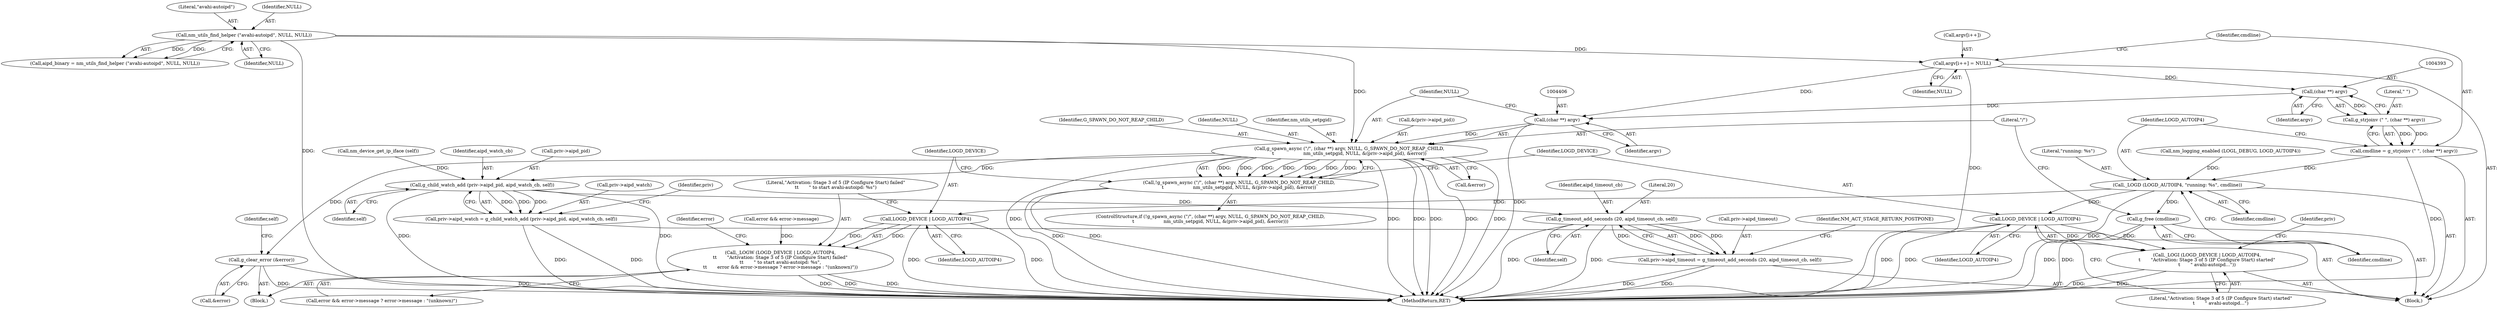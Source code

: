 digraph "0_NetworkManager_d5fc88e573fa58b93034b04d35a2454f5d28cad9@array" {
"1004382" [label="(Call,argv[i++] = NULL)"];
"1004328" [label="(Call,nm_utils_find_helper (\"avahi-autoipd\", NULL, NULL))"];
"1004392" [label="(Call,(char **) argv)"];
"1004390" [label="(Call,g_strjoinv (\" \", (char **) argv))"];
"1004388" [label="(Call,cmdline = g_strjoinv (\" \", (char **) argv))"];
"1004395" [label="(Call,_LOGD (LOGD_AUTOIP4, \"running: %s\", cmdline))"];
"1004399" [label="(Call,g_free (cmdline))"];
"1004420" [label="(Call,LOGD_DEVICE | LOGD_AUTOIP4)"];
"1004419" [label="(Call,_LOGW (LOGD_DEVICE | LOGD_AUTOIP4,\n\t\t       \"Activation: Stage 3 of 5 (IP Configure Start) failed\"\n\t\t       \" to start avahi-autoipd: %s\",\n\t\t       error && error->message ? error->message : \"(unknown)\"))"];
"1004442" [label="(Call,LOGD_DEVICE | LOGD_AUTOIP4)"];
"1004441" [label="(Call,_LOGI (LOGD_DEVICE | LOGD_AUTOIP4,\n\t       \"Activation: Stage 3 of 5 (IP Configure Start) started\"\n\t       \" avahi-autoipd...\"))"];
"1004405" [label="(Call,(char **) argv)"];
"1004403" [label="(Call,g_spawn_async (\"/\", (char **) argv, NULL, G_SPAWN_DO_NOT_REAP_CHILD,\n\t                    nm_utils_setpgid, NULL, &(priv->aipd_pid), &error))"];
"1004402" [label="(Call,!g_spawn_async (\"/\", (char **) argv, NULL, G_SPAWN_DO_NOT_REAP_CHILD,\n\t                    nm_utils_setpgid, NULL, &(priv->aipd_pid), &error))"];
"1004434" [label="(Call,g_clear_error (&error))"];
"1004450" [label="(Call,g_child_watch_add (priv->aipd_pid, aipd_watch_cb, self))"];
"1004446" [label="(Call,priv->aipd_watch = g_child_watch_add (priv->aipd_pid, aipd_watch_cb, self))"];
"1004460" [label="(Call,g_timeout_add_seconds (20, aipd_timeout_cb, self))"];
"1004456" [label="(Call,priv->aipd_timeout = g_timeout_add_seconds (20, aipd_timeout_cb, self))"];
"1004331" [label="(Identifier,NULL)"];
"1004455" [label="(Identifier,self)"];
"1004419" [label="(Call,_LOGW (LOGD_DEVICE | LOGD_AUTOIP4,\n\t\t       \"Activation: Stage 3 of 5 (IP Configure Start) failed\"\n\t\t       \" to start avahi-autoipd: %s\",\n\t\t       error && error->message ? error->message : \"(unknown)\"))"];
"1004446" [label="(Call,priv->aipd_watch = g_child_watch_add (priv->aipd_pid, aipd_watch_cb, self))"];
"1004407" [label="(Identifier,argv)"];
"1004434" [label="(Call,g_clear_error (&error))"];
"1004444" [label="(Identifier,LOGD_AUTOIP4)"];
"1004392" [label="(Call,(char **) argv)"];
"1004441" [label="(Call,_LOGI (LOGD_DEVICE | LOGD_AUTOIP4,\n\t       \"Activation: Stage 3 of 5 (IP Configure Start) started\"\n\t       \" avahi-autoipd...\"))"];
"1004443" [label="(Identifier,LOGD_DEVICE)"];
"1004460" [label="(Call,g_timeout_add_seconds (20, aipd_timeout_cb, self))"];
"1004436" [label="(Identifier,error)"];
"1004463" [label="(Identifier,self)"];
"1004400" [label="(Identifier,cmdline)"];
"1004456" [label="(Call,priv->aipd_timeout = g_timeout_add_seconds (20, aipd_timeout_cb, self))"];
"1004442" [label="(Call,LOGD_DEVICE | LOGD_AUTOIP4)"];
"1004399" [label="(Call,g_free (cmdline))"];
"1004382" [label="(Call,argv[i++] = NULL)"];
"1004461" [label="(Literal,20)"];
"1004418" [label="(Block,)"];
"1004435" [label="(Call,&error)"];
"1004421" [label="(Identifier,LOGD_DEVICE)"];
"1004457" [label="(Call,priv->aipd_timeout)"];
"1004383" [label="(Call,argv[i++])"];
"1004445" [label="(Literal,\"Activation: Stage 3 of 5 (IP Configure Start) started\"\n\t       \" avahi-autoipd...\")"];
"1004396" [label="(Identifier,LOGD_AUTOIP4)"];
"1004398" [label="(Identifier,cmdline)"];
"1004416" [label="(Call,&error)"];
"1004420" [label="(Call,LOGD_DEVICE | LOGD_AUTOIP4)"];
"1004410" [label="(Identifier,nm_utils_setpgid)"];
"1004447" [label="(Call,priv->aipd_watch)"];
"1004404" [label="(Literal,\"/\")"];
"1004448" [label="(Identifier,priv)"];
"1004412" [label="(Call,&(priv->aipd_pid))"];
"1004329" [label="(Literal,\"avahi-autoipd\")"];
"1004462" [label="(Identifier,aipd_timeout_cb)"];
"1004403" [label="(Call,g_spawn_async (\"/\", (char **) argv, NULL, G_SPAWN_DO_NOT_REAP_CHILD,\n\t                    nm_utils_setpgid, NULL, &(priv->aipd_pid), &error))"];
"1004307" [label="(Block,)"];
"1004408" [label="(Identifier,NULL)"];
"1004451" [label="(Call,priv->aipd_pid)"];
"1004380" [label="(Call,nm_device_get_ip_iface (self))"];
"1004391" [label="(Literal,\" \")"];
"1004423" [label="(Literal,\"Activation: Stage 3 of 5 (IP Configure Start) failed\"\n\t\t       \" to start avahi-autoipd: %s\")"];
"1004389" [label="(Identifier,cmdline)"];
"1004425" [label="(Call,error && error->message)"];
"1004402" [label="(Call,!g_spawn_async (\"/\", (char **) argv, NULL, G_SPAWN_DO_NOT_REAP_CHILD,\n\t                    nm_utils_setpgid, NULL, &(priv->aipd_pid), &error))"];
"1004454" [label="(Identifier,aipd_watch_cb)"];
"1004394" [label="(Identifier,argv)"];
"1004458" [label="(Identifier,priv)"];
"1004465" [label="(Identifier,NM_ACT_STAGE_RETURN_POSTPONE)"];
"1004438" [label="(Identifier,self)"];
"1004388" [label="(Call,cmdline = g_strjoinv (\" \", (char **) argv))"];
"1004387" [label="(Identifier,NULL)"];
"1004450" [label="(Call,g_child_watch_add (priv->aipd_pid, aipd_watch_cb, self))"];
"1004395" [label="(Call,_LOGD (LOGD_AUTOIP4, \"running: %s\", cmdline))"];
"1004366" [label="(Call,nm_logging_enabled (LOGL_DEBUG, LOGD_AUTOIP4))"];
"1004409" [label="(Identifier,G_SPAWN_DO_NOT_REAP_CHILD)"];
"1004326" [label="(Call,aipd_binary = nm_utils_find_helper (\"avahi-autoipd\", NULL, NULL))"];
"1007368" [label="(MethodReturn,RET)"];
"1004330" [label="(Identifier,NULL)"];
"1004424" [label="(Call,error && error->message ? error->message : \"(unknown)\")"];
"1004411" [label="(Identifier,NULL)"];
"1004401" [label="(ControlStructure,if (!g_spawn_async (\"/\", (char **) argv, NULL, G_SPAWN_DO_NOT_REAP_CHILD,\n\t                    nm_utils_setpgid, NULL, &(priv->aipd_pid), &error)))"];
"1004405" [label="(Call,(char **) argv)"];
"1004328" [label="(Call,nm_utils_find_helper (\"avahi-autoipd\", NULL, NULL))"];
"1004390" [label="(Call,g_strjoinv (\" \", (char **) argv))"];
"1004397" [label="(Literal,\"running: %s\")"];
"1004422" [label="(Identifier,LOGD_AUTOIP4)"];
"1004382" -> "1004307"  [label="AST: "];
"1004382" -> "1004387"  [label="CFG: "];
"1004383" -> "1004382"  [label="AST: "];
"1004387" -> "1004382"  [label="AST: "];
"1004389" -> "1004382"  [label="CFG: "];
"1004382" -> "1007368"  [label="DDG: "];
"1004328" -> "1004382"  [label="DDG: "];
"1004382" -> "1004392"  [label="DDG: "];
"1004382" -> "1004405"  [label="DDG: "];
"1004328" -> "1004326"  [label="AST: "];
"1004328" -> "1004331"  [label="CFG: "];
"1004329" -> "1004328"  [label="AST: "];
"1004330" -> "1004328"  [label="AST: "];
"1004331" -> "1004328"  [label="AST: "];
"1004326" -> "1004328"  [label="CFG: "];
"1004328" -> "1007368"  [label="DDG: "];
"1004328" -> "1004326"  [label="DDG: "];
"1004328" -> "1004326"  [label="DDG: "];
"1004328" -> "1004403"  [label="DDG: "];
"1004392" -> "1004390"  [label="AST: "];
"1004392" -> "1004394"  [label="CFG: "];
"1004393" -> "1004392"  [label="AST: "];
"1004394" -> "1004392"  [label="AST: "];
"1004390" -> "1004392"  [label="CFG: "];
"1004392" -> "1004390"  [label="DDG: "];
"1004392" -> "1004405"  [label="DDG: "];
"1004390" -> "1004388"  [label="AST: "];
"1004391" -> "1004390"  [label="AST: "];
"1004388" -> "1004390"  [label="CFG: "];
"1004390" -> "1004388"  [label="DDG: "];
"1004390" -> "1004388"  [label="DDG: "];
"1004388" -> "1004307"  [label="AST: "];
"1004389" -> "1004388"  [label="AST: "];
"1004396" -> "1004388"  [label="CFG: "];
"1004388" -> "1007368"  [label="DDG: "];
"1004388" -> "1004395"  [label="DDG: "];
"1004395" -> "1004307"  [label="AST: "];
"1004395" -> "1004398"  [label="CFG: "];
"1004396" -> "1004395"  [label="AST: "];
"1004397" -> "1004395"  [label="AST: "];
"1004398" -> "1004395"  [label="AST: "];
"1004400" -> "1004395"  [label="CFG: "];
"1004395" -> "1007368"  [label="DDG: "];
"1004366" -> "1004395"  [label="DDG: "];
"1004395" -> "1004399"  [label="DDG: "];
"1004395" -> "1004420"  [label="DDG: "];
"1004395" -> "1004442"  [label="DDG: "];
"1004399" -> "1004307"  [label="AST: "];
"1004399" -> "1004400"  [label="CFG: "];
"1004400" -> "1004399"  [label="AST: "];
"1004404" -> "1004399"  [label="CFG: "];
"1004399" -> "1007368"  [label="DDG: "];
"1004399" -> "1007368"  [label="DDG: "];
"1004420" -> "1004419"  [label="AST: "];
"1004420" -> "1004422"  [label="CFG: "];
"1004421" -> "1004420"  [label="AST: "];
"1004422" -> "1004420"  [label="AST: "];
"1004423" -> "1004420"  [label="CFG: "];
"1004420" -> "1007368"  [label="DDG: "];
"1004420" -> "1007368"  [label="DDG: "];
"1004420" -> "1004419"  [label="DDG: "];
"1004420" -> "1004419"  [label="DDG: "];
"1004419" -> "1004418"  [label="AST: "];
"1004419" -> "1004424"  [label="CFG: "];
"1004423" -> "1004419"  [label="AST: "];
"1004424" -> "1004419"  [label="AST: "];
"1004436" -> "1004419"  [label="CFG: "];
"1004419" -> "1007368"  [label="DDG: "];
"1004419" -> "1007368"  [label="DDG: "];
"1004419" -> "1007368"  [label="DDG: "];
"1004425" -> "1004419"  [label="DDG: "];
"1004442" -> "1004441"  [label="AST: "];
"1004442" -> "1004444"  [label="CFG: "];
"1004443" -> "1004442"  [label="AST: "];
"1004444" -> "1004442"  [label="AST: "];
"1004445" -> "1004442"  [label="CFG: "];
"1004442" -> "1007368"  [label="DDG: "];
"1004442" -> "1007368"  [label="DDG: "];
"1004442" -> "1004441"  [label="DDG: "];
"1004442" -> "1004441"  [label="DDG: "];
"1004441" -> "1004307"  [label="AST: "];
"1004441" -> "1004445"  [label="CFG: "];
"1004445" -> "1004441"  [label="AST: "];
"1004448" -> "1004441"  [label="CFG: "];
"1004441" -> "1007368"  [label="DDG: "];
"1004441" -> "1007368"  [label="DDG: "];
"1004405" -> "1004403"  [label="AST: "];
"1004405" -> "1004407"  [label="CFG: "];
"1004406" -> "1004405"  [label="AST: "];
"1004407" -> "1004405"  [label="AST: "];
"1004408" -> "1004405"  [label="CFG: "];
"1004405" -> "1007368"  [label="DDG: "];
"1004405" -> "1004403"  [label="DDG: "];
"1004403" -> "1004402"  [label="AST: "];
"1004403" -> "1004416"  [label="CFG: "];
"1004404" -> "1004403"  [label="AST: "];
"1004408" -> "1004403"  [label="AST: "];
"1004409" -> "1004403"  [label="AST: "];
"1004410" -> "1004403"  [label="AST: "];
"1004411" -> "1004403"  [label="AST: "];
"1004412" -> "1004403"  [label="AST: "];
"1004416" -> "1004403"  [label="AST: "];
"1004402" -> "1004403"  [label="CFG: "];
"1004403" -> "1007368"  [label="DDG: "];
"1004403" -> "1007368"  [label="DDG: "];
"1004403" -> "1007368"  [label="DDG: "];
"1004403" -> "1007368"  [label="DDG: "];
"1004403" -> "1007368"  [label="DDG: "];
"1004403" -> "1007368"  [label="DDG: "];
"1004403" -> "1004402"  [label="DDG: "];
"1004403" -> "1004402"  [label="DDG: "];
"1004403" -> "1004402"  [label="DDG: "];
"1004403" -> "1004402"  [label="DDG: "];
"1004403" -> "1004402"  [label="DDG: "];
"1004403" -> "1004402"  [label="DDG: "];
"1004403" -> "1004402"  [label="DDG: "];
"1004403" -> "1004434"  [label="DDG: "];
"1004403" -> "1004450"  [label="DDG: "];
"1004402" -> "1004401"  [label="AST: "];
"1004421" -> "1004402"  [label="CFG: "];
"1004443" -> "1004402"  [label="CFG: "];
"1004402" -> "1007368"  [label="DDG: "];
"1004402" -> "1007368"  [label="DDG: "];
"1004434" -> "1004418"  [label="AST: "];
"1004434" -> "1004435"  [label="CFG: "];
"1004435" -> "1004434"  [label="AST: "];
"1004438" -> "1004434"  [label="CFG: "];
"1004434" -> "1007368"  [label="DDG: "];
"1004434" -> "1007368"  [label="DDG: "];
"1004450" -> "1004446"  [label="AST: "];
"1004450" -> "1004455"  [label="CFG: "];
"1004451" -> "1004450"  [label="AST: "];
"1004454" -> "1004450"  [label="AST: "];
"1004455" -> "1004450"  [label="AST: "];
"1004446" -> "1004450"  [label="CFG: "];
"1004450" -> "1007368"  [label="DDG: "];
"1004450" -> "1007368"  [label="DDG: "];
"1004450" -> "1004446"  [label="DDG: "];
"1004450" -> "1004446"  [label="DDG: "];
"1004450" -> "1004446"  [label="DDG: "];
"1004380" -> "1004450"  [label="DDG: "];
"1004450" -> "1004460"  [label="DDG: "];
"1004446" -> "1004307"  [label="AST: "];
"1004447" -> "1004446"  [label="AST: "];
"1004458" -> "1004446"  [label="CFG: "];
"1004446" -> "1007368"  [label="DDG: "];
"1004446" -> "1007368"  [label="DDG: "];
"1004460" -> "1004456"  [label="AST: "];
"1004460" -> "1004463"  [label="CFG: "];
"1004461" -> "1004460"  [label="AST: "];
"1004462" -> "1004460"  [label="AST: "];
"1004463" -> "1004460"  [label="AST: "];
"1004456" -> "1004460"  [label="CFG: "];
"1004460" -> "1007368"  [label="DDG: "];
"1004460" -> "1007368"  [label="DDG: "];
"1004460" -> "1004456"  [label="DDG: "];
"1004460" -> "1004456"  [label="DDG: "];
"1004460" -> "1004456"  [label="DDG: "];
"1004456" -> "1004307"  [label="AST: "];
"1004457" -> "1004456"  [label="AST: "];
"1004465" -> "1004456"  [label="CFG: "];
"1004456" -> "1007368"  [label="DDG: "];
"1004456" -> "1007368"  [label="DDG: "];
}
